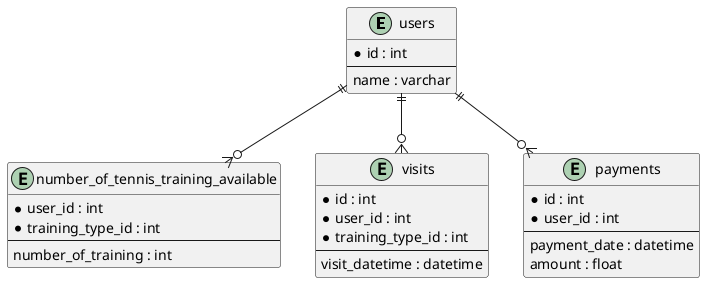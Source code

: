 @startuml

entity "users" as users {
    *id : int
    --
    name : varchar
}


entity "number_of_tennis_training_available" as tennis_balances {
    *user_id : int
    *training_type_id : int
    --
    number_of_training : int
}

entity "visits" as visits {
    *id : int
    *user_id : int
    *training_type_id : int
    --
    visit_datetime : datetime
}

entity "payments" as payments {
    *id : int
    *user_id : int
    --
    payment_date : datetime
    amount : float
}

users ||--o{ tennis_balances
users ||--o{ visits
users ||--o{ payments

@enduml
